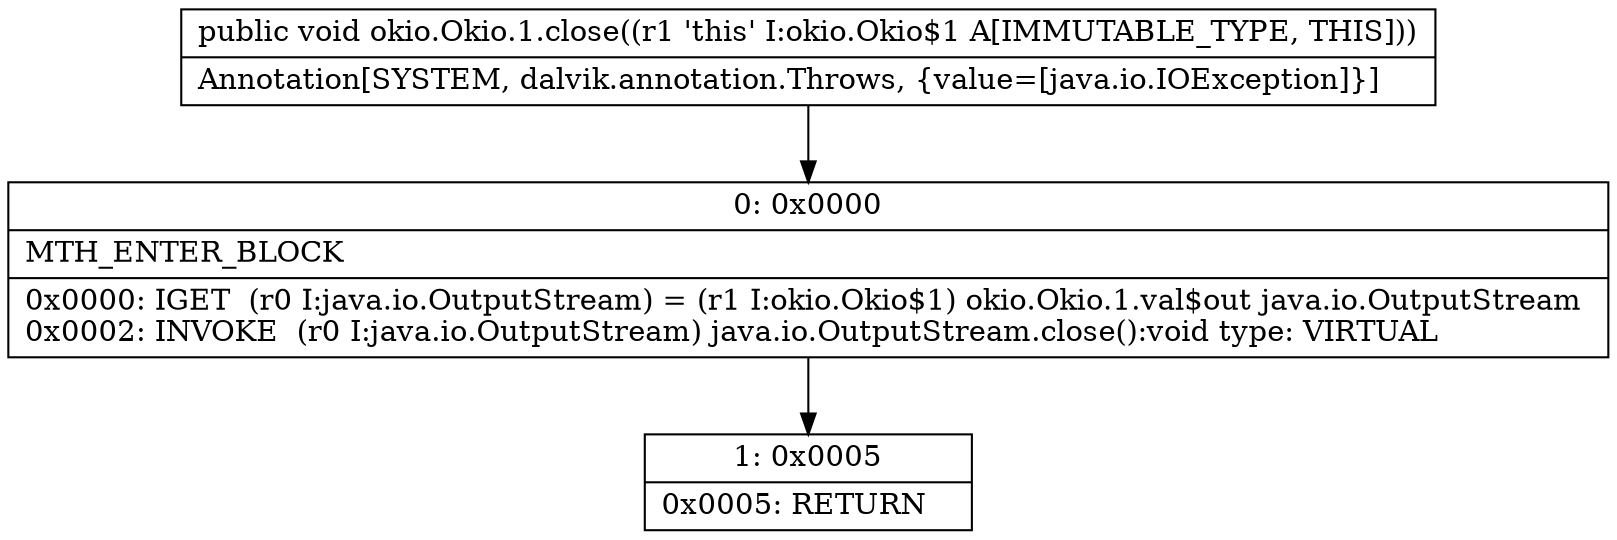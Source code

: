 digraph "CFG forokio.Okio.1.close()V" {
Node_0 [shape=record,label="{0\:\ 0x0000|MTH_ENTER_BLOCK\l|0x0000: IGET  (r0 I:java.io.OutputStream) = (r1 I:okio.Okio$1) okio.Okio.1.val$out java.io.OutputStream \l0x0002: INVOKE  (r0 I:java.io.OutputStream) java.io.OutputStream.close():void type: VIRTUAL \l}"];
Node_1 [shape=record,label="{1\:\ 0x0005|0x0005: RETURN   \l}"];
MethodNode[shape=record,label="{public void okio.Okio.1.close((r1 'this' I:okio.Okio$1 A[IMMUTABLE_TYPE, THIS]))  | Annotation[SYSTEM, dalvik.annotation.Throws, \{value=[java.io.IOException]\}]\l}"];
MethodNode -> Node_0;
Node_0 -> Node_1;
}

